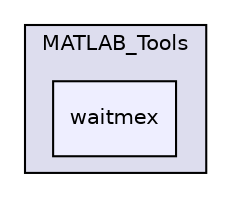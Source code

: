 digraph "libs/SuiteSparse/MATLAB_Tools/waitmex" {
  compound=true
  node [ fontsize="10", fontname="Helvetica"];
  edge [ labelfontsize="10", labelfontname="Helvetica"];
  subgraph clusterdir_0e1e4a5b9440aa22d8a417c9c4950190 {
    graph [ bgcolor="#ddddee", pencolor="black", label="MATLAB_Tools" fontname="Helvetica", fontsize="10", URL="dir_0e1e4a5b9440aa22d8a417c9c4950190.html"]
  dir_335ea186b2a1d83ced9b936d38e97788 [shape=box, label="waitmex", style="filled", fillcolor="#eeeeff", pencolor="black", URL="dir_335ea186b2a1d83ced9b936d38e97788.html"];
  }
}
